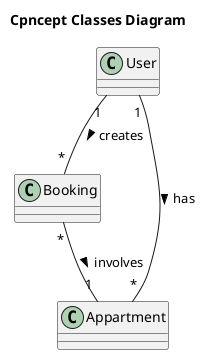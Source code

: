 @startuml

title Cpncept Classes Diagram 

Class User
Class Booking
Class Appartment

User"1" -- "*"Appartment: has >
User"1" -- "*"Booking: creates >
Booking"*" -- "1"Appartment: involves >

@enduml

